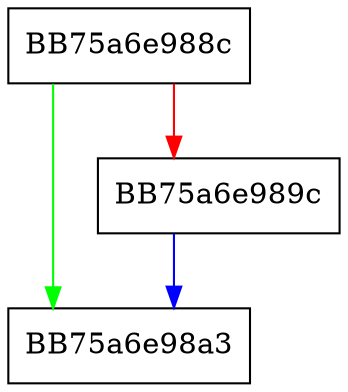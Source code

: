 digraph IgnoreReport {
  node [shape="box"];
  graph [splines=ortho];
  BB75a6e988c -> BB75a6e98a3 [color="green"];
  BB75a6e988c -> BB75a6e989c [color="red"];
  BB75a6e989c -> BB75a6e98a3 [color="blue"];
}